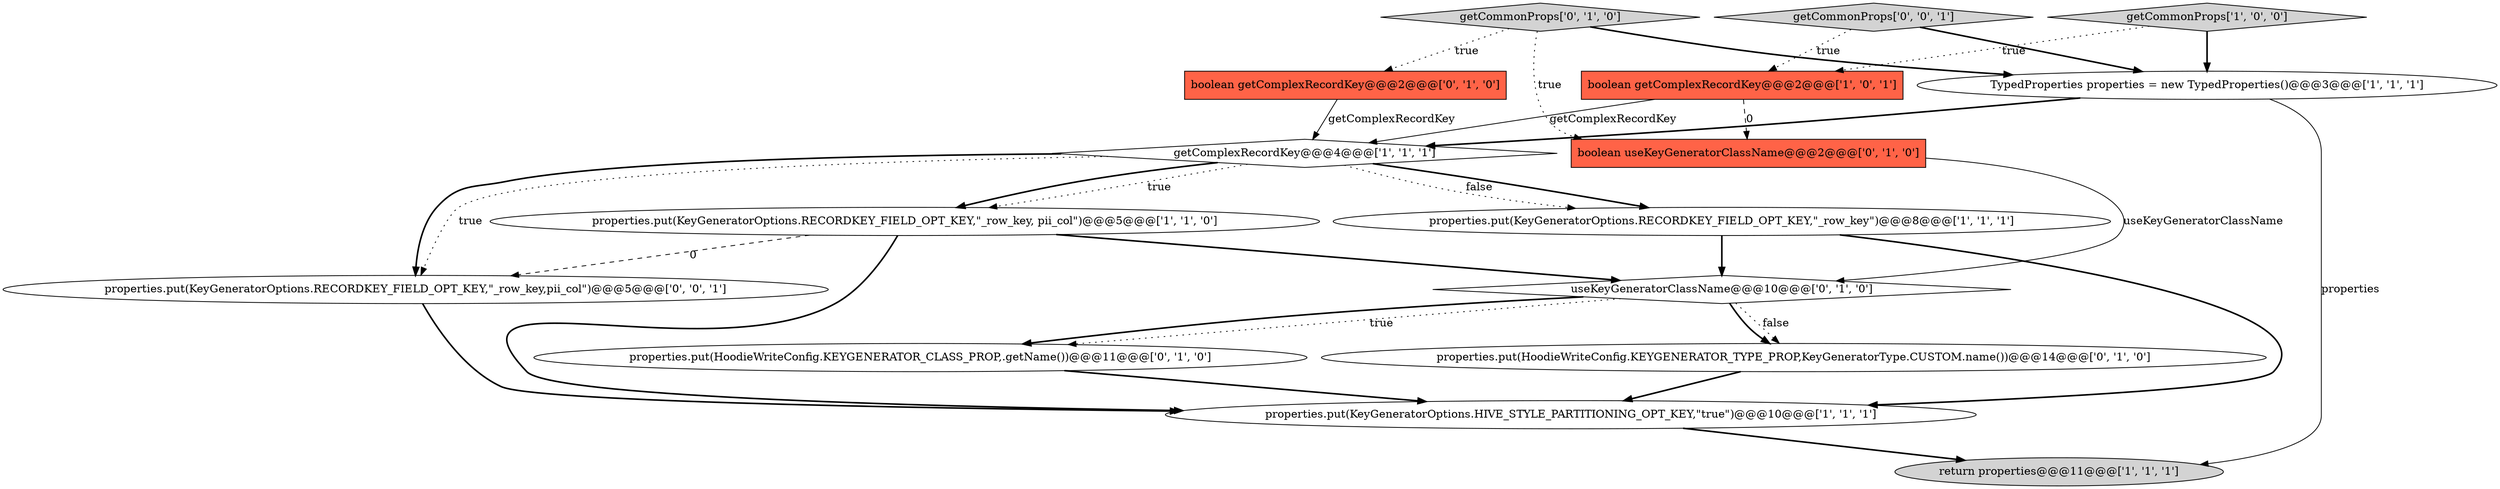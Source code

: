 digraph {
2 [style = filled, label = "TypedProperties properties = new TypedProperties()@@@3@@@['1', '1', '1']", fillcolor = white, shape = ellipse image = "AAA0AAABBB1BBB"];
9 [style = filled, label = "boolean getComplexRecordKey@@@2@@@['0', '1', '0']", fillcolor = tomato, shape = box image = "AAA0AAABBB2BBB"];
11 [style = filled, label = "properties.put(HoodieWriteConfig.KEYGENERATOR_CLASS_PROP,.getName())@@@11@@@['0', '1', '0']", fillcolor = white, shape = ellipse image = "AAA1AAABBB2BBB"];
1 [style = filled, label = "getCommonProps['1', '0', '0']", fillcolor = lightgray, shape = diamond image = "AAA0AAABBB1BBB"];
6 [style = filled, label = "return properties@@@11@@@['1', '1', '1']", fillcolor = lightgray, shape = ellipse image = "AAA0AAABBB1BBB"];
12 [style = filled, label = "getCommonProps['0', '1', '0']", fillcolor = lightgray, shape = diamond image = "AAA0AAABBB2BBB"];
13 [style = filled, label = "boolean useKeyGeneratorClassName@@@2@@@['0', '1', '0']", fillcolor = tomato, shape = box image = "AAA1AAABBB2BBB"];
15 [style = filled, label = "properties.put(KeyGeneratorOptions.RECORDKEY_FIELD_OPT_KEY,\"_row_key,pii_col\")@@@5@@@['0', '0', '1']", fillcolor = white, shape = ellipse image = "AAA0AAABBB3BBB"];
3 [style = filled, label = "properties.put(KeyGeneratorOptions.RECORDKEY_FIELD_OPT_KEY,\"_row_key, pii_col\")@@@5@@@['1', '1', '0']", fillcolor = white, shape = ellipse image = "AAA0AAABBB1BBB"];
5 [style = filled, label = "getComplexRecordKey@@@4@@@['1', '1', '1']", fillcolor = white, shape = diamond image = "AAA0AAABBB1BBB"];
0 [style = filled, label = "properties.put(KeyGeneratorOptions.RECORDKEY_FIELD_OPT_KEY,\"_row_key\")@@@8@@@['1', '1', '1']", fillcolor = white, shape = ellipse image = "AAA0AAABBB1BBB"];
8 [style = filled, label = "useKeyGeneratorClassName@@@10@@@['0', '1', '0']", fillcolor = white, shape = diamond image = "AAA1AAABBB2BBB"];
14 [style = filled, label = "getCommonProps['0', '0', '1']", fillcolor = lightgray, shape = diamond image = "AAA0AAABBB3BBB"];
10 [style = filled, label = "properties.put(HoodieWriteConfig.KEYGENERATOR_TYPE_PROP,KeyGeneratorType.CUSTOM.name())@@@14@@@['0', '1', '0']", fillcolor = white, shape = ellipse image = "AAA1AAABBB2BBB"];
7 [style = filled, label = "properties.put(KeyGeneratorOptions.HIVE_STYLE_PARTITIONING_OPT_KEY,\"true\")@@@10@@@['1', '1', '1']", fillcolor = white, shape = ellipse image = "AAA0AAABBB1BBB"];
4 [style = filled, label = "boolean getComplexRecordKey@@@2@@@['1', '0', '1']", fillcolor = tomato, shape = box image = "AAA0AAABBB1BBB"];
8->11 [style = dotted, label="true"];
14->4 [style = dotted, label="true"];
0->7 [style = bold, label=""];
2->5 [style = bold, label=""];
5->3 [style = dotted, label="true"];
12->2 [style = bold, label=""];
2->6 [style = solid, label="properties"];
8->10 [style = dotted, label="false"];
7->6 [style = bold, label=""];
12->13 [style = dotted, label="true"];
5->15 [style = dotted, label="true"];
0->8 [style = bold, label=""];
15->7 [style = bold, label=""];
3->7 [style = bold, label=""];
4->5 [style = solid, label="getComplexRecordKey"];
11->7 [style = bold, label=""];
13->8 [style = solid, label="useKeyGeneratorClassName"];
8->11 [style = bold, label=""];
5->0 [style = dotted, label="false"];
10->7 [style = bold, label=""];
5->0 [style = bold, label=""];
12->9 [style = dotted, label="true"];
3->8 [style = bold, label=""];
9->5 [style = solid, label="getComplexRecordKey"];
3->15 [style = dashed, label="0"];
14->2 [style = bold, label=""];
4->13 [style = dashed, label="0"];
5->3 [style = bold, label=""];
1->4 [style = dotted, label="true"];
1->2 [style = bold, label=""];
8->10 [style = bold, label=""];
5->15 [style = bold, label=""];
}
